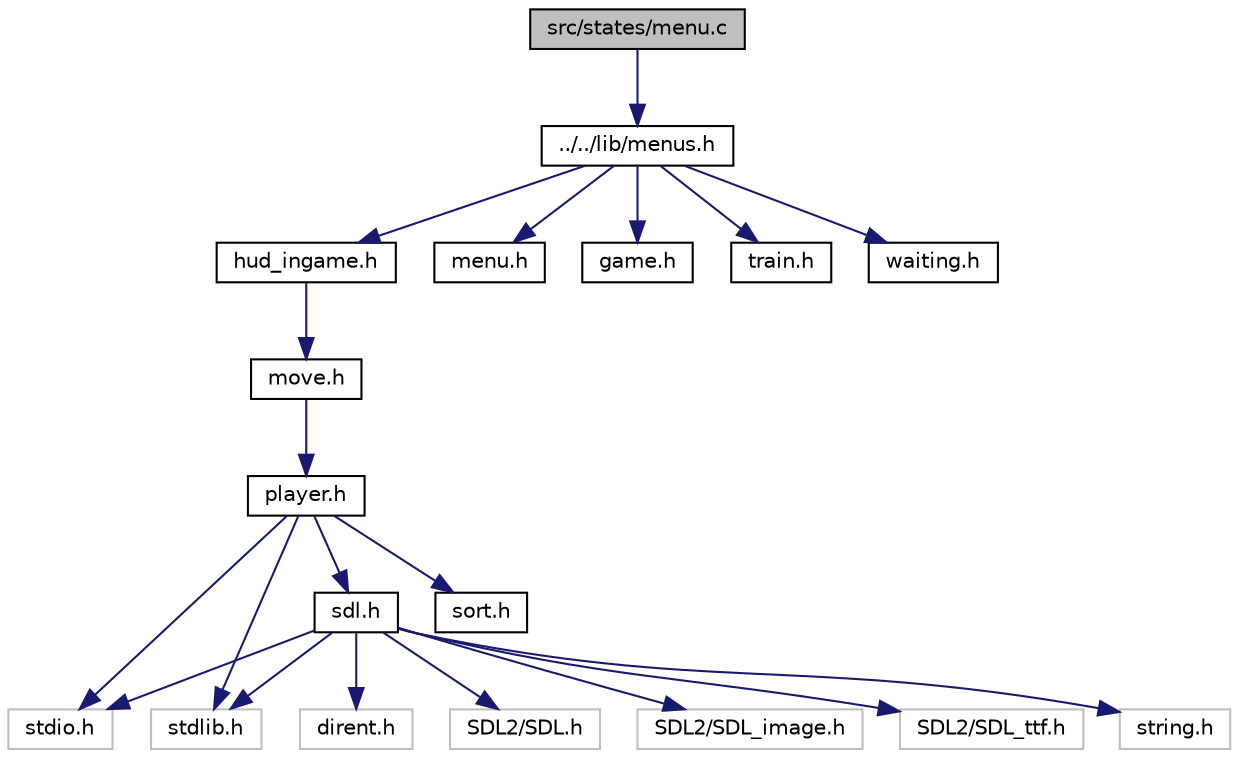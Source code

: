 digraph "src/states/menu.c"
{
 // LATEX_PDF_SIZE
  edge [fontname="Helvetica",fontsize="10",labelfontname="Helvetica",labelfontsize="10"];
  node [fontname="Helvetica",fontsize="10",shape=record];
  Node1 [label="src/states/menu.c",height=0.2,width=0.4,color="black", fillcolor="grey75", style="filled", fontcolor="black",tooltip="Déroulement du jeu dans l'état HOME."];
  Node1 -> Node2 [color="midnightblue",fontsize="10",style="solid"];
  Node2 [label="../../lib/menus.h",height=0.2,width=0.4,color="black", fillcolor="white", style="filled",URL="$menus_8h.html",tooltip="Header commun aux différents status du jeu."];
  Node2 -> Node3 [color="midnightblue",fontsize="10",style="solid"];
  Node3 [label="hud_ingame.h",height=0.2,width=0.4,color="black", fillcolor="white", style="filled",URL="$hud__ingame_8h.html",tooltip="Header de hud_ingame.c."];
  Node3 -> Node4 [color="midnightblue",fontsize="10",style="solid"];
  Node4 [label="move.h",height=0.2,width=0.4,color="black", fillcolor="white", style="filled",URL="$move_8h.html",tooltip="Header de move.c."];
  Node4 -> Node5 [color="midnightblue",fontsize="10",style="solid"];
  Node5 [label="player.h",height=0.2,width=0.4,color="black", fillcolor="white", style="filled",URL="$player_8h.html",tooltip="Header du fichier player.c."];
  Node5 -> Node6 [color="midnightblue",fontsize="10",style="solid"];
  Node6 [label="stdio.h",height=0.2,width=0.4,color="grey75", fillcolor="white", style="filled",tooltip=" "];
  Node5 -> Node7 [color="midnightblue",fontsize="10",style="solid"];
  Node7 [label="stdlib.h",height=0.2,width=0.4,color="grey75", fillcolor="white", style="filled",tooltip=" "];
  Node5 -> Node8 [color="midnightblue",fontsize="10",style="solid"];
  Node8 [label="sdl.h",height=0.2,width=0.4,color="black", fillcolor="white", style="filled",URL="$sdl_8h.html",tooltip="Header du fichier sdl.c."];
  Node8 -> Node7 [color="midnightblue",fontsize="10",style="solid"];
  Node8 -> Node6 [color="midnightblue",fontsize="10",style="solid"];
  Node8 -> Node9 [color="midnightblue",fontsize="10",style="solid"];
  Node9 [label="string.h",height=0.2,width=0.4,color="grey75", fillcolor="white", style="filled",tooltip=" "];
  Node8 -> Node10 [color="midnightblue",fontsize="10",style="solid"];
  Node10 [label="dirent.h",height=0.2,width=0.4,color="grey75", fillcolor="white", style="filled",tooltip=" "];
  Node8 -> Node11 [color="midnightblue",fontsize="10",style="solid"];
  Node11 [label="SDL2/SDL.h",height=0.2,width=0.4,color="grey75", fillcolor="white", style="filled",tooltip=" "];
  Node8 -> Node12 [color="midnightblue",fontsize="10",style="solid"];
  Node12 [label="SDL2/SDL_image.h",height=0.2,width=0.4,color="grey75", fillcolor="white", style="filled",tooltip=" "];
  Node8 -> Node13 [color="midnightblue",fontsize="10",style="solid"];
  Node13 [label="SDL2/SDL_ttf.h",height=0.2,width=0.4,color="grey75", fillcolor="white", style="filled",tooltip=" "];
  Node5 -> Node14 [color="midnightblue",fontsize="10",style="solid"];
  Node14 [label="sort.h",height=0.2,width=0.4,color="black", fillcolor="white", style="filled",URL="$sort_8h.html",tooltip="Structures générales des sorts."];
  Node2 -> Node15 [color="midnightblue",fontsize="10",style="solid"];
  Node15 [label="menu.h",height=0.2,width=0.4,color="black", fillcolor="white", style="filled",URL="$menu_8h.html",tooltip="Header de menu.c."];
  Node2 -> Node16 [color="midnightblue",fontsize="10",style="solid"];
  Node16 [label="game.h",height=0.2,width=0.4,color="black", fillcolor="white", style="filled",URL="$game_8h.html",tooltip="Header de game.c."];
  Node2 -> Node17 [color="midnightblue",fontsize="10",style="solid"];
  Node17 [label="train.h",height=0.2,width=0.4,color="black", fillcolor="white", style="filled",URL="$train_8h.html",tooltip="Header de train.c."];
  Node2 -> Node18 [color="midnightblue",fontsize="10",style="solid"];
  Node18 [label="waiting.h",height=0.2,width=0.4,color="black", fillcolor="white", style="filled",URL="$waiting_8h.html",tooltip="Header de waiting.c."];
}
